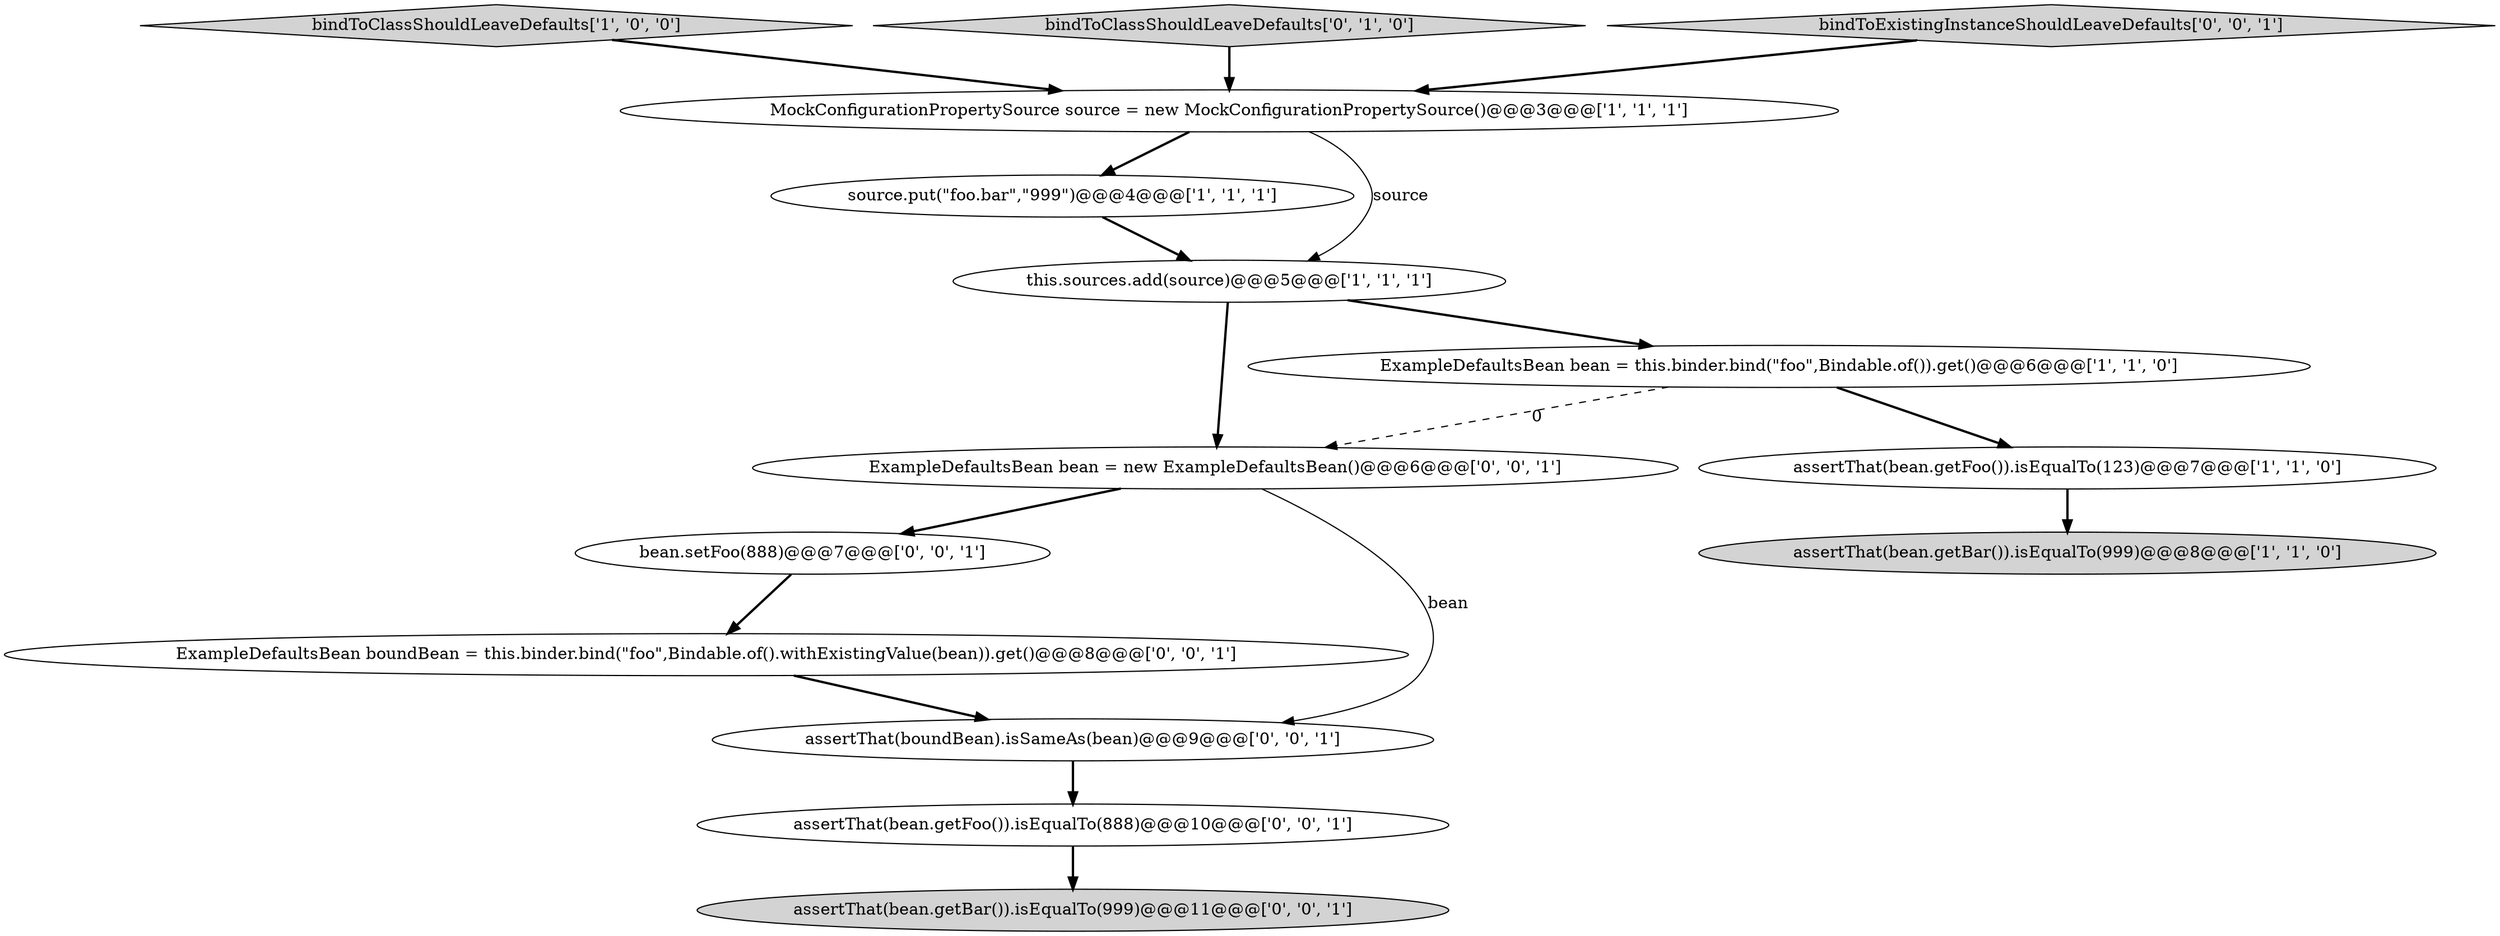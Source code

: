 digraph {
11 [style = filled, label = "ExampleDefaultsBean boundBean = this.binder.bind(\"foo\",Bindable.of().withExistingValue(bean)).get()@@@8@@@['0', '0', '1']", fillcolor = white, shape = ellipse image = "AAA0AAABBB3BBB"];
12 [style = filled, label = "assertThat(bean.getBar()).isEqualTo(999)@@@11@@@['0', '0', '1']", fillcolor = lightgray, shape = ellipse image = "AAA0AAABBB3BBB"];
8 [style = filled, label = "assertThat(bean.getFoo()).isEqualTo(888)@@@10@@@['0', '0', '1']", fillcolor = white, shape = ellipse image = "AAA0AAABBB3BBB"];
6 [style = filled, label = "bindToClassShouldLeaveDefaults['1', '0', '0']", fillcolor = lightgray, shape = diamond image = "AAA0AAABBB1BBB"];
4 [style = filled, label = "MockConfigurationPropertySource source = new MockConfigurationPropertySource()@@@3@@@['1', '1', '1']", fillcolor = white, shape = ellipse image = "AAA0AAABBB1BBB"];
7 [style = filled, label = "bindToClassShouldLeaveDefaults['0', '1', '0']", fillcolor = lightgray, shape = diamond image = "AAA0AAABBB2BBB"];
1 [style = filled, label = "assertThat(bean.getBar()).isEqualTo(999)@@@8@@@['1', '1', '0']", fillcolor = lightgray, shape = ellipse image = "AAA0AAABBB1BBB"];
2 [style = filled, label = "assertThat(bean.getFoo()).isEqualTo(123)@@@7@@@['1', '1', '0']", fillcolor = white, shape = ellipse image = "AAA0AAABBB1BBB"];
9 [style = filled, label = "bean.setFoo(888)@@@7@@@['0', '0', '1']", fillcolor = white, shape = ellipse image = "AAA0AAABBB3BBB"];
10 [style = filled, label = "ExampleDefaultsBean bean = new ExampleDefaultsBean()@@@6@@@['0', '0', '1']", fillcolor = white, shape = ellipse image = "AAA0AAABBB3BBB"];
14 [style = filled, label = "bindToExistingInstanceShouldLeaveDefaults['0', '0', '1']", fillcolor = lightgray, shape = diamond image = "AAA0AAABBB3BBB"];
13 [style = filled, label = "assertThat(boundBean).isSameAs(bean)@@@9@@@['0', '0', '1']", fillcolor = white, shape = ellipse image = "AAA0AAABBB3BBB"];
0 [style = filled, label = "source.put(\"foo.bar\",\"999\")@@@4@@@['1', '1', '1']", fillcolor = white, shape = ellipse image = "AAA0AAABBB1BBB"];
5 [style = filled, label = "this.sources.add(source)@@@5@@@['1', '1', '1']", fillcolor = white, shape = ellipse image = "AAA0AAABBB1BBB"];
3 [style = filled, label = "ExampleDefaultsBean bean = this.binder.bind(\"foo\",Bindable.of()).get()@@@6@@@['1', '1', '0']", fillcolor = white, shape = ellipse image = "AAA0AAABBB1BBB"];
5->3 [style = bold, label=""];
5->10 [style = bold, label=""];
6->4 [style = bold, label=""];
4->5 [style = solid, label="source"];
10->9 [style = bold, label=""];
3->10 [style = dashed, label="0"];
7->4 [style = bold, label=""];
9->11 [style = bold, label=""];
3->2 [style = bold, label=""];
13->8 [style = bold, label=""];
10->13 [style = solid, label="bean"];
2->1 [style = bold, label=""];
8->12 [style = bold, label=""];
11->13 [style = bold, label=""];
4->0 [style = bold, label=""];
0->5 [style = bold, label=""];
14->4 [style = bold, label=""];
}
